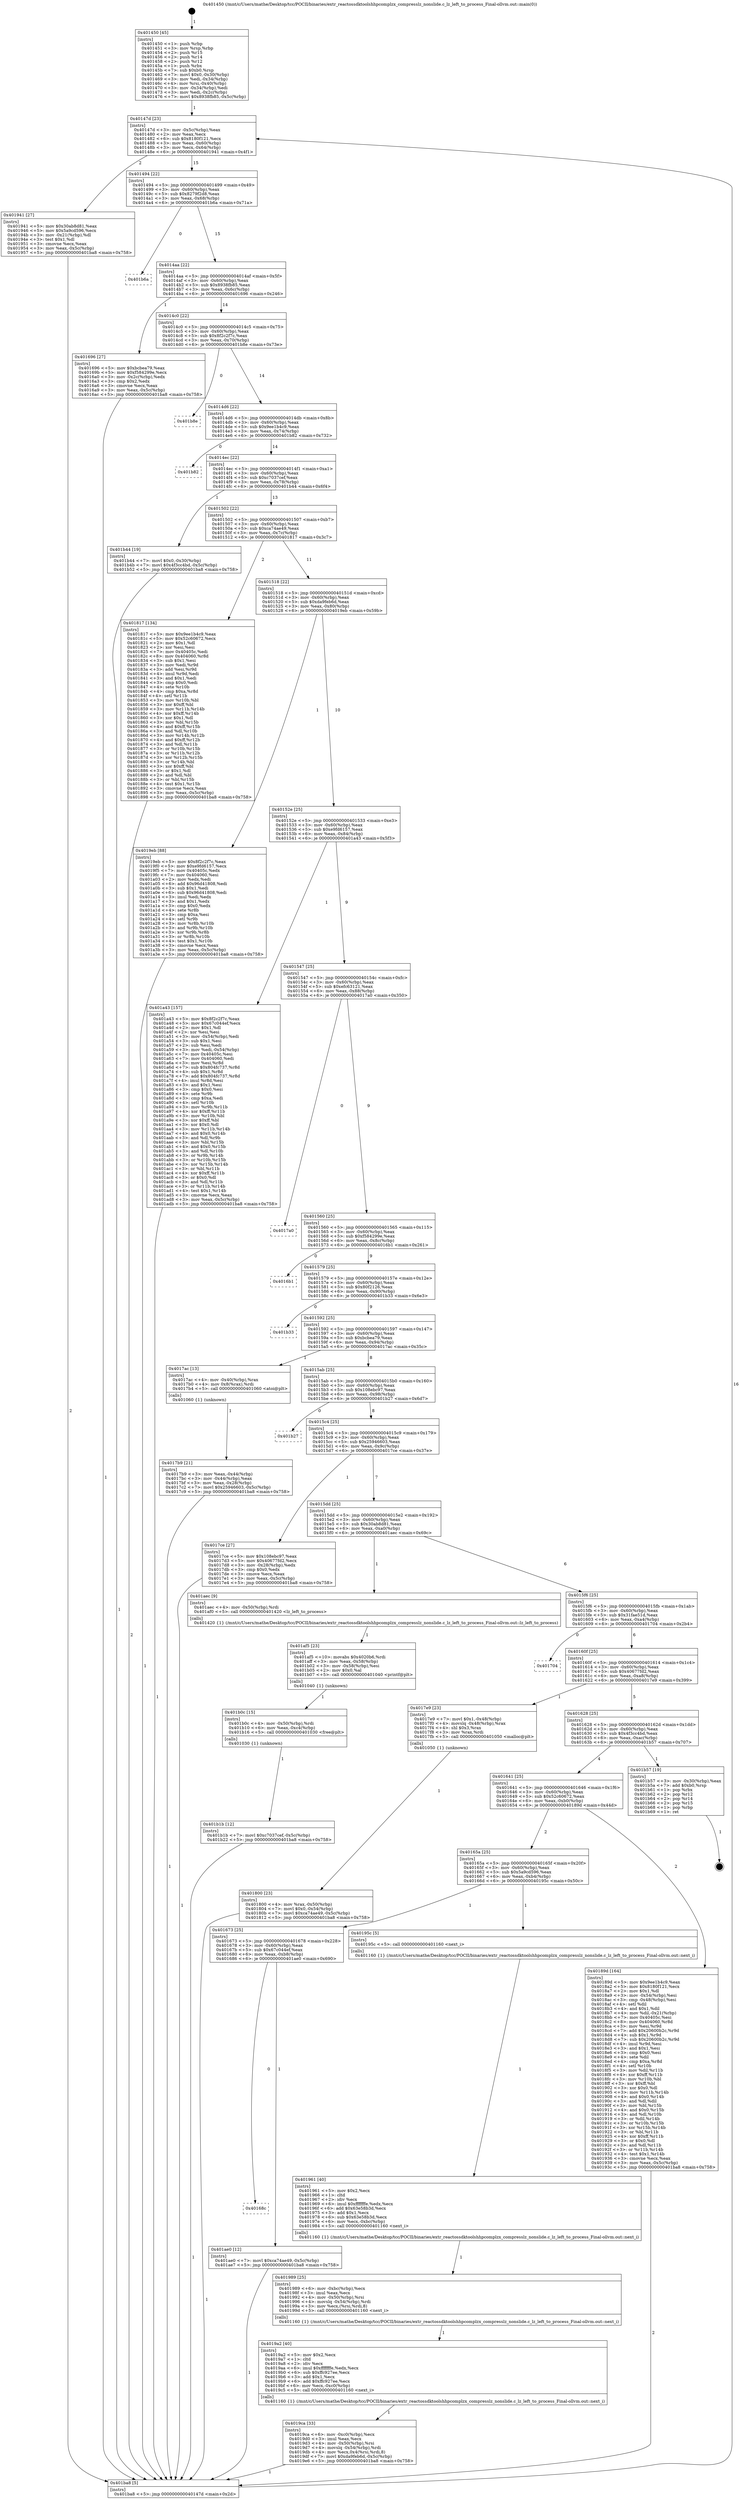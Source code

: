 digraph "0x401450" {
  label = "0x401450 (/mnt/c/Users/mathe/Desktop/tcc/POCII/binaries/extr_reactossdktoolshhpcomplzx_compresslz_nonslide.c_lz_left_to_process_Final-ollvm.out::main(0))"
  labelloc = "t"
  node[shape=record]

  Entry [label="",width=0.3,height=0.3,shape=circle,fillcolor=black,style=filled]
  "0x40147d" [label="{
     0x40147d [23]\l
     | [instrs]\l
     &nbsp;&nbsp;0x40147d \<+3\>: mov -0x5c(%rbp),%eax\l
     &nbsp;&nbsp;0x401480 \<+2\>: mov %eax,%ecx\l
     &nbsp;&nbsp;0x401482 \<+6\>: sub $0x8180f121,%ecx\l
     &nbsp;&nbsp;0x401488 \<+3\>: mov %eax,-0x60(%rbp)\l
     &nbsp;&nbsp;0x40148b \<+3\>: mov %ecx,-0x64(%rbp)\l
     &nbsp;&nbsp;0x40148e \<+6\>: je 0000000000401941 \<main+0x4f1\>\l
  }"]
  "0x401941" [label="{
     0x401941 [27]\l
     | [instrs]\l
     &nbsp;&nbsp;0x401941 \<+5\>: mov $0x30ab8d81,%eax\l
     &nbsp;&nbsp;0x401946 \<+5\>: mov $0x5a9cd596,%ecx\l
     &nbsp;&nbsp;0x40194b \<+3\>: mov -0x21(%rbp),%dl\l
     &nbsp;&nbsp;0x40194e \<+3\>: test $0x1,%dl\l
     &nbsp;&nbsp;0x401951 \<+3\>: cmovne %ecx,%eax\l
     &nbsp;&nbsp;0x401954 \<+3\>: mov %eax,-0x5c(%rbp)\l
     &nbsp;&nbsp;0x401957 \<+5\>: jmp 0000000000401ba8 \<main+0x758\>\l
  }"]
  "0x401494" [label="{
     0x401494 [22]\l
     | [instrs]\l
     &nbsp;&nbsp;0x401494 \<+5\>: jmp 0000000000401499 \<main+0x49\>\l
     &nbsp;&nbsp;0x401499 \<+3\>: mov -0x60(%rbp),%eax\l
     &nbsp;&nbsp;0x40149c \<+5\>: sub $0x8279f2d8,%eax\l
     &nbsp;&nbsp;0x4014a1 \<+3\>: mov %eax,-0x68(%rbp)\l
     &nbsp;&nbsp;0x4014a4 \<+6\>: je 0000000000401b6a \<main+0x71a\>\l
  }"]
  Exit [label="",width=0.3,height=0.3,shape=circle,fillcolor=black,style=filled,peripheries=2]
  "0x401b6a" [label="{
     0x401b6a\l
  }", style=dashed]
  "0x4014aa" [label="{
     0x4014aa [22]\l
     | [instrs]\l
     &nbsp;&nbsp;0x4014aa \<+5\>: jmp 00000000004014af \<main+0x5f\>\l
     &nbsp;&nbsp;0x4014af \<+3\>: mov -0x60(%rbp),%eax\l
     &nbsp;&nbsp;0x4014b2 \<+5\>: sub $0x8938fb85,%eax\l
     &nbsp;&nbsp;0x4014b7 \<+3\>: mov %eax,-0x6c(%rbp)\l
     &nbsp;&nbsp;0x4014ba \<+6\>: je 0000000000401696 \<main+0x246\>\l
  }"]
  "0x401b1b" [label="{
     0x401b1b [12]\l
     | [instrs]\l
     &nbsp;&nbsp;0x401b1b \<+7\>: movl $0xc7037cef,-0x5c(%rbp)\l
     &nbsp;&nbsp;0x401b22 \<+5\>: jmp 0000000000401ba8 \<main+0x758\>\l
  }"]
  "0x401696" [label="{
     0x401696 [27]\l
     | [instrs]\l
     &nbsp;&nbsp;0x401696 \<+5\>: mov $0xbcbea79,%eax\l
     &nbsp;&nbsp;0x40169b \<+5\>: mov $0xf584299e,%ecx\l
     &nbsp;&nbsp;0x4016a0 \<+3\>: mov -0x2c(%rbp),%edx\l
     &nbsp;&nbsp;0x4016a3 \<+3\>: cmp $0x2,%edx\l
     &nbsp;&nbsp;0x4016a6 \<+3\>: cmovne %ecx,%eax\l
     &nbsp;&nbsp;0x4016a9 \<+3\>: mov %eax,-0x5c(%rbp)\l
     &nbsp;&nbsp;0x4016ac \<+5\>: jmp 0000000000401ba8 \<main+0x758\>\l
  }"]
  "0x4014c0" [label="{
     0x4014c0 [22]\l
     | [instrs]\l
     &nbsp;&nbsp;0x4014c0 \<+5\>: jmp 00000000004014c5 \<main+0x75\>\l
     &nbsp;&nbsp;0x4014c5 \<+3\>: mov -0x60(%rbp),%eax\l
     &nbsp;&nbsp;0x4014c8 \<+5\>: sub $0x8f2c2f7c,%eax\l
     &nbsp;&nbsp;0x4014cd \<+3\>: mov %eax,-0x70(%rbp)\l
     &nbsp;&nbsp;0x4014d0 \<+6\>: je 0000000000401b8e \<main+0x73e\>\l
  }"]
  "0x401ba8" [label="{
     0x401ba8 [5]\l
     | [instrs]\l
     &nbsp;&nbsp;0x401ba8 \<+5\>: jmp 000000000040147d \<main+0x2d\>\l
  }"]
  "0x401450" [label="{
     0x401450 [45]\l
     | [instrs]\l
     &nbsp;&nbsp;0x401450 \<+1\>: push %rbp\l
     &nbsp;&nbsp;0x401451 \<+3\>: mov %rsp,%rbp\l
     &nbsp;&nbsp;0x401454 \<+2\>: push %r15\l
     &nbsp;&nbsp;0x401456 \<+2\>: push %r14\l
     &nbsp;&nbsp;0x401458 \<+2\>: push %r12\l
     &nbsp;&nbsp;0x40145a \<+1\>: push %rbx\l
     &nbsp;&nbsp;0x40145b \<+7\>: sub $0xb0,%rsp\l
     &nbsp;&nbsp;0x401462 \<+7\>: movl $0x0,-0x30(%rbp)\l
     &nbsp;&nbsp;0x401469 \<+3\>: mov %edi,-0x34(%rbp)\l
     &nbsp;&nbsp;0x40146c \<+4\>: mov %rsi,-0x40(%rbp)\l
     &nbsp;&nbsp;0x401470 \<+3\>: mov -0x34(%rbp),%edi\l
     &nbsp;&nbsp;0x401473 \<+3\>: mov %edi,-0x2c(%rbp)\l
     &nbsp;&nbsp;0x401476 \<+7\>: movl $0x8938fb85,-0x5c(%rbp)\l
  }"]
  "0x401b0c" [label="{
     0x401b0c [15]\l
     | [instrs]\l
     &nbsp;&nbsp;0x401b0c \<+4\>: mov -0x50(%rbp),%rdi\l
     &nbsp;&nbsp;0x401b10 \<+6\>: mov %eax,-0xc4(%rbp)\l
     &nbsp;&nbsp;0x401b16 \<+5\>: call 0000000000401030 \<free@plt\>\l
     | [calls]\l
     &nbsp;&nbsp;0x401030 \{1\} (unknown)\l
  }"]
  "0x401b8e" [label="{
     0x401b8e\l
  }", style=dashed]
  "0x4014d6" [label="{
     0x4014d6 [22]\l
     | [instrs]\l
     &nbsp;&nbsp;0x4014d6 \<+5\>: jmp 00000000004014db \<main+0x8b\>\l
     &nbsp;&nbsp;0x4014db \<+3\>: mov -0x60(%rbp),%eax\l
     &nbsp;&nbsp;0x4014de \<+5\>: sub $0x9ee1b4c9,%eax\l
     &nbsp;&nbsp;0x4014e3 \<+3\>: mov %eax,-0x74(%rbp)\l
     &nbsp;&nbsp;0x4014e6 \<+6\>: je 0000000000401b82 \<main+0x732\>\l
  }"]
  "0x401af5" [label="{
     0x401af5 [23]\l
     | [instrs]\l
     &nbsp;&nbsp;0x401af5 \<+10\>: movabs $0x4020b6,%rdi\l
     &nbsp;&nbsp;0x401aff \<+3\>: mov %eax,-0x58(%rbp)\l
     &nbsp;&nbsp;0x401b02 \<+3\>: mov -0x58(%rbp),%esi\l
     &nbsp;&nbsp;0x401b05 \<+2\>: mov $0x0,%al\l
     &nbsp;&nbsp;0x401b07 \<+5\>: call 0000000000401040 \<printf@plt\>\l
     | [calls]\l
     &nbsp;&nbsp;0x401040 \{1\} (unknown)\l
  }"]
  "0x401b82" [label="{
     0x401b82\l
  }", style=dashed]
  "0x4014ec" [label="{
     0x4014ec [22]\l
     | [instrs]\l
     &nbsp;&nbsp;0x4014ec \<+5\>: jmp 00000000004014f1 \<main+0xa1\>\l
     &nbsp;&nbsp;0x4014f1 \<+3\>: mov -0x60(%rbp),%eax\l
     &nbsp;&nbsp;0x4014f4 \<+5\>: sub $0xc7037cef,%eax\l
     &nbsp;&nbsp;0x4014f9 \<+3\>: mov %eax,-0x78(%rbp)\l
     &nbsp;&nbsp;0x4014fc \<+6\>: je 0000000000401b44 \<main+0x6f4\>\l
  }"]
  "0x40168c" [label="{
     0x40168c\l
  }", style=dashed]
  "0x401b44" [label="{
     0x401b44 [19]\l
     | [instrs]\l
     &nbsp;&nbsp;0x401b44 \<+7\>: movl $0x0,-0x30(%rbp)\l
     &nbsp;&nbsp;0x401b4b \<+7\>: movl $0x4f3cc4bd,-0x5c(%rbp)\l
     &nbsp;&nbsp;0x401b52 \<+5\>: jmp 0000000000401ba8 \<main+0x758\>\l
  }"]
  "0x401502" [label="{
     0x401502 [22]\l
     | [instrs]\l
     &nbsp;&nbsp;0x401502 \<+5\>: jmp 0000000000401507 \<main+0xb7\>\l
     &nbsp;&nbsp;0x401507 \<+3\>: mov -0x60(%rbp),%eax\l
     &nbsp;&nbsp;0x40150a \<+5\>: sub $0xca74ae49,%eax\l
     &nbsp;&nbsp;0x40150f \<+3\>: mov %eax,-0x7c(%rbp)\l
     &nbsp;&nbsp;0x401512 \<+6\>: je 0000000000401817 \<main+0x3c7\>\l
  }"]
  "0x401ae0" [label="{
     0x401ae0 [12]\l
     | [instrs]\l
     &nbsp;&nbsp;0x401ae0 \<+7\>: movl $0xca74ae49,-0x5c(%rbp)\l
     &nbsp;&nbsp;0x401ae7 \<+5\>: jmp 0000000000401ba8 \<main+0x758\>\l
  }"]
  "0x401817" [label="{
     0x401817 [134]\l
     | [instrs]\l
     &nbsp;&nbsp;0x401817 \<+5\>: mov $0x9ee1b4c9,%eax\l
     &nbsp;&nbsp;0x40181c \<+5\>: mov $0x52c60672,%ecx\l
     &nbsp;&nbsp;0x401821 \<+2\>: mov $0x1,%dl\l
     &nbsp;&nbsp;0x401823 \<+2\>: xor %esi,%esi\l
     &nbsp;&nbsp;0x401825 \<+7\>: mov 0x40405c,%edi\l
     &nbsp;&nbsp;0x40182c \<+8\>: mov 0x404060,%r8d\l
     &nbsp;&nbsp;0x401834 \<+3\>: sub $0x1,%esi\l
     &nbsp;&nbsp;0x401837 \<+3\>: mov %edi,%r9d\l
     &nbsp;&nbsp;0x40183a \<+3\>: add %esi,%r9d\l
     &nbsp;&nbsp;0x40183d \<+4\>: imul %r9d,%edi\l
     &nbsp;&nbsp;0x401841 \<+3\>: and $0x1,%edi\l
     &nbsp;&nbsp;0x401844 \<+3\>: cmp $0x0,%edi\l
     &nbsp;&nbsp;0x401847 \<+4\>: sete %r10b\l
     &nbsp;&nbsp;0x40184b \<+4\>: cmp $0xa,%r8d\l
     &nbsp;&nbsp;0x40184f \<+4\>: setl %r11b\l
     &nbsp;&nbsp;0x401853 \<+3\>: mov %r10b,%bl\l
     &nbsp;&nbsp;0x401856 \<+3\>: xor $0xff,%bl\l
     &nbsp;&nbsp;0x401859 \<+3\>: mov %r11b,%r14b\l
     &nbsp;&nbsp;0x40185c \<+4\>: xor $0xff,%r14b\l
     &nbsp;&nbsp;0x401860 \<+3\>: xor $0x1,%dl\l
     &nbsp;&nbsp;0x401863 \<+3\>: mov %bl,%r15b\l
     &nbsp;&nbsp;0x401866 \<+4\>: and $0xff,%r15b\l
     &nbsp;&nbsp;0x40186a \<+3\>: and %dl,%r10b\l
     &nbsp;&nbsp;0x40186d \<+3\>: mov %r14b,%r12b\l
     &nbsp;&nbsp;0x401870 \<+4\>: and $0xff,%r12b\l
     &nbsp;&nbsp;0x401874 \<+3\>: and %dl,%r11b\l
     &nbsp;&nbsp;0x401877 \<+3\>: or %r10b,%r15b\l
     &nbsp;&nbsp;0x40187a \<+3\>: or %r11b,%r12b\l
     &nbsp;&nbsp;0x40187d \<+3\>: xor %r12b,%r15b\l
     &nbsp;&nbsp;0x401880 \<+3\>: or %r14b,%bl\l
     &nbsp;&nbsp;0x401883 \<+3\>: xor $0xff,%bl\l
     &nbsp;&nbsp;0x401886 \<+3\>: or $0x1,%dl\l
     &nbsp;&nbsp;0x401889 \<+2\>: and %dl,%bl\l
     &nbsp;&nbsp;0x40188b \<+3\>: or %bl,%r15b\l
     &nbsp;&nbsp;0x40188e \<+4\>: test $0x1,%r15b\l
     &nbsp;&nbsp;0x401892 \<+3\>: cmovne %ecx,%eax\l
     &nbsp;&nbsp;0x401895 \<+3\>: mov %eax,-0x5c(%rbp)\l
     &nbsp;&nbsp;0x401898 \<+5\>: jmp 0000000000401ba8 \<main+0x758\>\l
  }"]
  "0x401518" [label="{
     0x401518 [22]\l
     | [instrs]\l
     &nbsp;&nbsp;0x401518 \<+5\>: jmp 000000000040151d \<main+0xcd\>\l
     &nbsp;&nbsp;0x40151d \<+3\>: mov -0x60(%rbp),%eax\l
     &nbsp;&nbsp;0x401520 \<+5\>: sub $0xda9feb6d,%eax\l
     &nbsp;&nbsp;0x401525 \<+3\>: mov %eax,-0x80(%rbp)\l
     &nbsp;&nbsp;0x401528 \<+6\>: je 00000000004019eb \<main+0x59b\>\l
  }"]
  "0x4019ca" [label="{
     0x4019ca [33]\l
     | [instrs]\l
     &nbsp;&nbsp;0x4019ca \<+6\>: mov -0xc0(%rbp),%ecx\l
     &nbsp;&nbsp;0x4019d0 \<+3\>: imul %eax,%ecx\l
     &nbsp;&nbsp;0x4019d3 \<+4\>: mov -0x50(%rbp),%rsi\l
     &nbsp;&nbsp;0x4019d7 \<+4\>: movslq -0x54(%rbp),%rdi\l
     &nbsp;&nbsp;0x4019db \<+4\>: mov %ecx,0x4(%rsi,%rdi,8)\l
     &nbsp;&nbsp;0x4019df \<+7\>: movl $0xda9feb6d,-0x5c(%rbp)\l
     &nbsp;&nbsp;0x4019e6 \<+5\>: jmp 0000000000401ba8 \<main+0x758\>\l
  }"]
  "0x4019eb" [label="{
     0x4019eb [88]\l
     | [instrs]\l
     &nbsp;&nbsp;0x4019eb \<+5\>: mov $0x8f2c2f7c,%eax\l
     &nbsp;&nbsp;0x4019f0 \<+5\>: mov $0xe9fd6157,%ecx\l
     &nbsp;&nbsp;0x4019f5 \<+7\>: mov 0x40405c,%edx\l
     &nbsp;&nbsp;0x4019fc \<+7\>: mov 0x404060,%esi\l
     &nbsp;&nbsp;0x401a03 \<+2\>: mov %edx,%edi\l
     &nbsp;&nbsp;0x401a05 \<+6\>: add $0x96d41808,%edi\l
     &nbsp;&nbsp;0x401a0b \<+3\>: sub $0x1,%edi\l
     &nbsp;&nbsp;0x401a0e \<+6\>: sub $0x96d41808,%edi\l
     &nbsp;&nbsp;0x401a14 \<+3\>: imul %edi,%edx\l
     &nbsp;&nbsp;0x401a17 \<+3\>: and $0x1,%edx\l
     &nbsp;&nbsp;0x401a1a \<+3\>: cmp $0x0,%edx\l
     &nbsp;&nbsp;0x401a1d \<+4\>: sete %r8b\l
     &nbsp;&nbsp;0x401a21 \<+3\>: cmp $0xa,%esi\l
     &nbsp;&nbsp;0x401a24 \<+4\>: setl %r9b\l
     &nbsp;&nbsp;0x401a28 \<+3\>: mov %r8b,%r10b\l
     &nbsp;&nbsp;0x401a2b \<+3\>: and %r9b,%r10b\l
     &nbsp;&nbsp;0x401a2e \<+3\>: xor %r9b,%r8b\l
     &nbsp;&nbsp;0x401a31 \<+3\>: or %r8b,%r10b\l
     &nbsp;&nbsp;0x401a34 \<+4\>: test $0x1,%r10b\l
     &nbsp;&nbsp;0x401a38 \<+3\>: cmovne %ecx,%eax\l
     &nbsp;&nbsp;0x401a3b \<+3\>: mov %eax,-0x5c(%rbp)\l
     &nbsp;&nbsp;0x401a3e \<+5\>: jmp 0000000000401ba8 \<main+0x758\>\l
  }"]
  "0x40152e" [label="{
     0x40152e [25]\l
     | [instrs]\l
     &nbsp;&nbsp;0x40152e \<+5\>: jmp 0000000000401533 \<main+0xe3\>\l
     &nbsp;&nbsp;0x401533 \<+3\>: mov -0x60(%rbp),%eax\l
     &nbsp;&nbsp;0x401536 \<+5\>: sub $0xe9fd6157,%eax\l
     &nbsp;&nbsp;0x40153b \<+6\>: mov %eax,-0x84(%rbp)\l
     &nbsp;&nbsp;0x401541 \<+6\>: je 0000000000401a43 \<main+0x5f3\>\l
  }"]
  "0x4019a2" [label="{
     0x4019a2 [40]\l
     | [instrs]\l
     &nbsp;&nbsp;0x4019a2 \<+5\>: mov $0x2,%ecx\l
     &nbsp;&nbsp;0x4019a7 \<+1\>: cltd\l
     &nbsp;&nbsp;0x4019a8 \<+2\>: idiv %ecx\l
     &nbsp;&nbsp;0x4019aa \<+6\>: imul $0xfffffffe,%edx,%ecx\l
     &nbsp;&nbsp;0x4019b0 \<+6\>: sub $0xffc927ee,%ecx\l
     &nbsp;&nbsp;0x4019b6 \<+3\>: add $0x1,%ecx\l
     &nbsp;&nbsp;0x4019b9 \<+6\>: add $0xffc927ee,%ecx\l
     &nbsp;&nbsp;0x4019bf \<+6\>: mov %ecx,-0xc0(%rbp)\l
     &nbsp;&nbsp;0x4019c5 \<+5\>: call 0000000000401160 \<next_i\>\l
     | [calls]\l
     &nbsp;&nbsp;0x401160 \{1\} (/mnt/c/Users/mathe/Desktop/tcc/POCII/binaries/extr_reactossdktoolshhpcomplzx_compresslz_nonslide.c_lz_left_to_process_Final-ollvm.out::next_i)\l
  }"]
  "0x401a43" [label="{
     0x401a43 [157]\l
     | [instrs]\l
     &nbsp;&nbsp;0x401a43 \<+5\>: mov $0x8f2c2f7c,%eax\l
     &nbsp;&nbsp;0x401a48 \<+5\>: mov $0x67c044ef,%ecx\l
     &nbsp;&nbsp;0x401a4d \<+2\>: mov $0x1,%dl\l
     &nbsp;&nbsp;0x401a4f \<+2\>: xor %esi,%esi\l
     &nbsp;&nbsp;0x401a51 \<+3\>: mov -0x54(%rbp),%edi\l
     &nbsp;&nbsp;0x401a54 \<+3\>: sub $0x1,%esi\l
     &nbsp;&nbsp;0x401a57 \<+2\>: sub %esi,%edi\l
     &nbsp;&nbsp;0x401a59 \<+3\>: mov %edi,-0x54(%rbp)\l
     &nbsp;&nbsp;0x401a5c \<+7\>: mov 0x40405c,%esi\l
     &nbsp;&nbsp;0x401a63 \<+7\>: mov 0x404060,%edi\l
     &nbsp;&nbsp;0x401a6a \<+3\>: mov %esi,%r8d\l
     &nbsp;&nbsp;0x401a6d \<+7\>: sub $0x804fc737,%r8d\l
     &nbsp;&nbsp;0x401a74 \<+4\>: sub $0x1,%r8d\l
     &nbsp;&nbsp;0x401a78 \<+7\>: add $0x804fc737,%r8d\l
     &nbsp;&nbsp;0x401a7f \<+4\>: imul %r8d,%esi\l
     &nbsp;&nbsp;0x401a83 \<+3\>: and $0x1,%esi\l
     &nbsp;&nbsp;0x401a86 \<+3\>: cmp $0x0,%esi\l
     &nbsp;&nbsp;0x401a89 \<+4\>: sete %r9b\l
     &nbsp;&nbsp;0x401a8d \<+3\>: cmp $0xa,%edi\l
     &nbsp;&nbsp;0x401a90 \<+4\>: setl %r10b\l
     &nbsp;&nbsp;0x401a94 \<+3\>: mov %r9b,%r11b\l
     &nbsp;&nbsp;0x401a97 \<+4\>: xor $0xff,%r11b\l
     &nbsp;&nbsp;0x401a9b \<+3\>: mov %r10b,%bl\l
     &nbsp;&nbsp;0x401a9e \<+3\>: xor $0xff,%bl\l
     &nbsp;&nbsp;0x401aa1 \<+3\>: xor $0x0,%dl\l
     &nbsp;&nbsp;0x401aa4 \<+3\>: mov %r11b,%r14b\l
     &nbsp;&nbsp;0x401aa7 \<+4\>: and $0x0,%r14b\l
     &nbsp;&nbsp;0x401aab \<+3\>: and %dl,%r9b\l
     &nbsp;&nbsp;0x401aae \<+3\>: mov %bl,%r15b\l
     &nbsp;&nbsp;0x401ab1 \<+4\>: and $0x0,%r15b\l
     &nbsp;&nbsp;0x401ab5 \<+3\>: and %dl,%r10b\l
     &nbsp;&nbsp;0x401ab8 \<+3\>: or %r9b,%r14b\l
     &nbsp;&nbsp;0x401abb \<+3\>: or %r10b,%r15b\l
     &nbsp;&nbsp;0x401abe \<+3\>: xor %r15b,%r14b\l
     &nbsp;&nbsp;0x401ac1 \<+3\>: or %bl,%r11b\l
     &nbsp;&nbsp;0x401ac4 \<+4\>: xor $0xff,%r11b\l
     &nbsp;&nbsp;0x401ac8 \<+3\>: or $0x0,%dl\l
     &nbsp;&nbsp;0x401acb \<+3\>: and %dl,%r11b\l
     &nbsp;&nbsp;0x401ace \<+3\>: or %r11b,%r14b\l
     &nbsp;&nbsp;0x401ad1 \<+4\>: test $0x1,%r14b\l
     &nbsp;&nbsp;0x401ad5 \<+3\>: cmovne %ecx,%eax\l
     &nbsp;&nbsp;0x401ad8 \<+3\>: mov %eax,-0x5c(%rbp)\l
     &nbsp;&nbsp;0x401adb \<+5\>: jmp 0000000000401ba8 \<main+0x758\>\l
  }"]
  "0x401547" [label="{
     0x401547 [25]\l
     | [instrs]\l
     &nbsp;&nbsp;0x401547 \<+5\>: jmp 000000000040154c \<main+0xfc\>\l
     &nbsp;&nbsp;0x40154c \<+3\>: mov -0x60(%rbp),%eax\l
     &nbsp;&nbsp;0x40154f \<+5\>: sub $0xefc63121,%eax\l
     &nbsp;&nbsp;0x401554 \<+6\>: mov %eax,-0x88(%rbp)\l
     &nbsp;&nbsp;0x40155a \<+6\>: je 00000000004017a0 \<main+0x350\>\l
  }"]
  "0x401989" [label="{
     0x401989 [25]\l
     | [instrs]\l
     &nbsp;&nbsp;0x401989 \<+6\>: mov -0xbc(%rbp),%ecx\l
     &nbsp;&nbsp;0x40198f \<+3\>: imul %eax,%ecx\l
     &nbsp;&nbsp;0x401992 \<+4\>: mov -0x50(%rbp),%rsi\l
     &nbsp;&nbsp;0x401996 \<+4\>: movslq -0x54(%rbp),%rdi\l
     &nbsp;&nbsp;0x40199a \<+3\>: mov %ecx,(%rsi,%rdi,8)\l
     &nbsp;&nbsp;0x40199d \<+5\>: call 0000000000401160 \<next_i\>\l
     | [calls]\l
     &nbsp;&nbsp;0x401160 \{1\} (/mnt/c/Users/mathe/Desktop/tcc/POCII/binaries/extr_reactossdktoolshhpcomplzx_compresslz_nonslide.c_lz_left_to_process_Final-ollvm.out::next_i)\l
  }"]
  "0x4017a0" [label="{
     0x4017a0\l
  }", style=dashed]
  "0x401560" [label="{
     0x401560 [25]\l
     | [instrs]\l
     &nbsp;&nbsp;0x401560 \<+5\>: jmp 0000000000401565 \<main+0x115\>\l
     &nbsp;&nbsp;0x401565 \<+3\>: mov -0x60(%rbp),%eax\l
     &nbsp;&nbsp;0x401568 \<+5\>: sub $0xf584299e,%eax\l
     &nbsp;&nbsp;0x40156d \<+6\>: mov %eax,-0x8c(%rbp)\l
     &nbsp;&nbsp;0x401573 \<+6\>: je 00000000004016b1 \<main+0x261\>\l
  }"]
  "0x401961" [label="{
     0x401961 [40]\l
     | [instrs]\l
     &nbsp;&nbsp;0x401961 \<+5\>: mov $0x2,%ecx\l
     &nbsp;&nbsp;0x401966 \<+1\>: cltd\l
     &nbsp;&nbsp;0x401967 \<+2\>: idiv %ecx\l
     &nbsp;&nbsp;0x401969 \<+6\>: imul $0xfffffffe,%edx,%ecx\l
     &nbsp;&nbsp;0x40196f \<+6\>: add $0x63e58b3d,%ecx\l
     &nbsp;&nbsp;0x401975 \<+3\>: add $0x1,%ecx\l
     &nbsp;&nbsp;0x401978 \<+6\>: sub $0x63e58b3d,%ecx\l
     &nbsp;&nbsp;0x40197e \<+6\>: mov %ecx,-0xbc(%rbp)\l
     &nbsp;&nbsp;0x401984 \<+5\>: call 0000000000401160 \<next_i\>\l
     | [calls]\l
     &nbsp;&nbsp;0x401160 \{1\} (/mnt/c/Users/mathe/Desktop/tcc/POCII/binaries/extr_reactossdktoolshhpcomplzx_compresslz_nonslide.c_lz_left_to_process_Final-ollvm.out::next_i)\l
  }"]
  "0x4016b1" [label="{
     0x4016b1\l
  }", style=dashed]
  "0x401579" [label="{
     0x401579 [25]\l
     | [instrs]\l
     &nbsp;&nbsp;0x401579 \<+5\>: jmp 000000000040157e \<main+0x12e\>\l
     &nbsp;&nbsp;0x40157e \<+3\>: mov -0x60(%rbp),%eax\l
     &nbsp;&nbsp;0x401581 \<+5\>: sub $0x80f2126,%eax\l
     &nbsp;&nbsp;0x401586 \<+6\>: mov %eax,-0x90(%rbp)\l
     &nbsp;&nbsp;0x40158c \<+6\>: je 0000000000401b33 \<main+0x6e3\>\l
  }"]
  "0x401673" [label="{
     0x401673 [25]\l
     | [instrs]\l
     &nbsp;&nbsp;0x401673 \<+5\>: jmp 0000000000401678 \<main+0x228\>\l
     &nbsp;&nbsp;0x401678 \<+3\>: mov -0x60(%rbp),%eax\l
     &nbsp;&nbsp;0x40167b \<+5\>: sub $0x67c044ef,%eax\l
     &nbsp;&nbsp;0x401680 \<+6\>: mov %eax,-0xb8(%rbp)\l
     &nbsp;&nbsp;0x401686 \<+6\>: je 0000000000401ae0 \<main+0x690\>\l
  }"]
  "0x401b33" [label="{
     0x401b33\l
  }", style=dashed]
  "0x401592" [label="{
     0x401592 [25]\l
     | [instrs]\l
     &nbsp;&nbsp;0x401592 \<+5\>: jmp 0000000000401597 \<main+0x147\>\l
     &nbsp;&nbsp;0x401597 \<+3\>: mov -0x60(%rbp),%eax\l
     &nbsp;&nbsp;0x40159a \<+5\>: sub $0xbcbea79,%eax\l
     &nbsp;&nbsp;0x40159f \<+6\>: mov %eax,-0x94(%rbp)\l
     &nbsp;&nbsp;0x4015a5 \<+6\>: je 00000000004017ac \<main+0x35c\>\l
  }"]
  "0x40195c" [label="{
     0x40195c [5]\l
     | [instrs]\l
     &nbsp;&nbsp;0x40195c \<+5\>: call 0000000000401160 \<next_i\>\l
     | [calls]\l
     &nbsp;&nbsp;0x401160 \{1\} (/mnt/c/Users/mathe/Desktop/tcc/POCII/binaries/extr_reactossdktoolshhpcomplzx_compresslz_nonslide.c_lz_left_to_process_Final-ollvm.out::next_i)\l
  }"]
  "0x4017ac" [label="{
     0x4017ac [13]\l
     | [instrs]\l
     &nbsp;&nbsp;0x4017ac \<+4\>: mov -0x40(%rbp),%rax\l
     &nbsp;&nbsp;0x4017b0 \<+4\>: mov 0x8(%rax),%rdi\l
     &nbsp;&nbsp;0x4017b4 \<+5\>: call 0000000000401060 \<atoi@plt\>\l
     | [calls]\l
     &nbsp;&nbsp;0x401060 \{1\} (unknown)\l
  }"]
  "0x4015ab" [label="{
     0x4015ab [25]\l
     | [instrs]\l
     &nbsp;&nbsp;0x4015ab \<+5\>: jmp 00000000004015b0 \<main+0x160\>\l
     &nbsp;&nbsp;0x4015b0 \<+3\>: mov -0x60(%rbp),%eax\l
     &nbsp;&nbsp;0x4015b3 \<+5\>: sub $0x108ebc97,%eax\l
     &nbsp;&nbsp;0x4015b8 \<+6\>: mov %eax,-0x98(%rbp)\l
     &nbsp;&nbsp;0x4015be \<+6\>: je 0000000000401b27 \<main+0x6d7\>\l
  }"]
  "0x4017b9" [label="{
     0x4017b9 [21]\l
     | [instrs]\l
     &nbsp;&nbsp;0x4017b9 \<+3\>: mov %eax,-0x44(%rbp)\l
     &nbsp;&nbsp;0x4017bc \<+3\>: mov -0x44(%rbp),%eax\l
     &nbsp;&nbsp;0x4017bf \<+3\>: mov %eax,-0x28(%rbp)\l
     &nbsp;&nbsp;0x4017c2 \<+7\>: movl $0x25946603,-0x5c(%rbp)\l
     &nbsp;&nbsp;0x4017c9 \<+5\>: jmp 0000000000401ba8 \<main+0x758\>\l
  }"]
  "0x40165a" [label="{
     0x40165a [25]\l
     | [instrs]\l
     &nbsp;&nbsp;0x40165a \<+5\>: jmp 000000000040165f \<main+0x20f\>\l
     &nbsp;&nbsp;0x40165f \<+3\>: mov -0x60(%rbp),%eax\l
     &nbsp;&nbsp;0x401662 \<+5\>: sub $0x5a9cd596,%eax\l
     &nbsp;&nbsp;0x401667 \<+6\>: mov %eax,-0xb4(%rbp)\l
     &nbsp;&nbsp;0x40166d \<+6\>: je 000000000040195c \<main+0x50c\>\l
  }"]
  "0x401b27" [label="{
     0x401b27\l
  }", style=dashed]
  "0x4015c4" [label="{
     0x4015c4 [25]\l
     | [instrs]\l
     &nbsp;&nbsp;0x4015c4 \<+5\>: jmp 00000000004015c9 \<main+0x179\>\l
     &nbsp;&nbsp;0x4015c9 \<+3\>: mov -0x60(%rbp),%eax\l
     &nbsp;&nbsp;0x4015cc \<+5\>: sub $0x25946603,%eax\l
     &nbsp;&nbsp;0x4015d1 \<+6\>: mov %eax,-0x9c(%rbp)\l
     &nbsp;&nbsp;0x4015d7 \<+6\>: je 00000000004017ce \<main+0x37e\>\l
  }"]
  "0x40189d" [label="{
     0x40189d [164]\l
     | [instrs]\l
     &nbsp;&nbsp;0x40189d \<+5\>: mov $0x9ee1b4c9,%eax\l
     &nbsp;&nbsp;0x4018a2 \<+5\>: mov $0x8180f121,%ecx\l
     &nbsp;&nbsp;0x4018a7 \<+2\>: mov $0x1,%dl\l
     &nbsp;&nbsp;0x4018a9 \<+3\>: mov -0x54(%rbp),%esi\l
     &nbsp;&nbsp;0x4018ac \<+3\>: cmp -0x48(%rbp),%esi\l
     &nbsp;&nbsp;0x4018af \<+4\>: setl %dil\l
     &nbsp;&nbsp;0x4018b3 \<+4\>: and $0x1,%dil\l
     &nbsp;&nbsp;0x4018b7 \<+4\>: mov %dil,-0x21(%rbp)\l
     &nbsp;&nbsp;0x4018bb \<+7\>: mov 0x40405c,%esi\l
     &nbsp;&nbsp;0x4018c2 \<+8\>: mov 0x404060,%r8d\l
     &nbsp;&nbsp;0x4018ca \<+3\>: mov %esi,%r9d\l
     &nbsp;&nbsp;0x4018cd \<+7\>: add $0x20600b2c,%r9d\l
     &nbsp;&nbsp;0x4018d4 \<+4\>: sub $0x1,%r9d\l
     &nbsp;&nbsp;0x4018d8 \<+7\>: sub $0x20600b2c,%r9d\l
     &nbsp;&nbsp;0x4018df \<+4\>: imul %r9d,%esi\l
     &nbsp;&nbsp;0x4018e3 \<+3\>: and $0x1,%esi\l
     &nbsp;&nbsp;0x4018e6 \<+3\>: cmp $0x0,%esi\l
     &nbsp;&nbsp;0x4018e9 \<+4\>: sete %dil\l
     &nbsp;&nbsp;0x4018ed \<+4\>: cmp $0xa,%r8d\l
     &nbsp;&nbsp;0x4018f1 \<+4\>: setl %r10b\l
     &nbsp;&nbsp;0x4018f5 \<+3\>: mov %dil,%r11b\l
     &nbsp;&nbsp;0x4018f8 \<+4\>: xor $0xff,%r11b\l
     &nbsp;&nbsp;0x4018fc \<+3\>: mov %r10b,%bl\l
     &nbsp;&nbsp;0x4018ff \<+3\>: xor $0xff,%bl\l
     &nbsp;&nbsp;0x401902 \<+3\>: xor $0x0,%dl\l
     &nbsp;&nbsp;0x401905 \<+3\>: mov %r11b,%r14b\l
     &nbsp;&nbsp;0x401908 \<+4\>: and $0x0,%r14b\l
     &nbsp;&nbsp;0x40190c \<+3\>: and %dl,%dil\l
     &nbsp;&nbsp;0x40190f \<+3\>: mov %bl,%r15b\l
     &nbsp;&nbsp;0x401912 \<+4\>: and $0x0,%r15b\l
     &nbsp;&nbsp;0x401916 \<+3\>: and %dl,%r10b\l
     &nbsp;&nbsp;0x401919 \<+3\>: or %dil,%r14b\l
     &nbsp;&nbsp;0x40191c \<+3\>: or %r10b,%r15b\l
     &nbsp;&nbsp;0x40191f \<+3\>: xor %r15b,%r14b\l
     &nbsp;&nbsp;0x401922 \<+3\>: or %bl,%r11b\l
     &nbsp;&nbsp;0x401925 \<+4\>: xor $0xff,%r11b\l
     &nbsp;&nbsp;0x401929 \<+3\>: or $0x0,%dl\l
     &nbsp;&nbsp;0x40192c \<+3\>: and %dl,%r11b\l
     &nbsp;&nbsp;0x40192f \<+3\>: or %r11b,%r14b\l
     &nbsp;&nbsp;0x401932 \<+4\>: test $0x1,%r14b\l
     &nbsp;&nbsp;0x401936 \<+3\>: cmovne %ecx,%eax\l
     &nbsp;&nbsp;0x401939 \<+3\>: mov %eax,-0x5c(%rbp)\l
     &nbsp;&nbsp;0x40193c \<+5\>: jmp 0000000000401ba8 \<main+0x758\>\l
  }"]
  "0x4017ce" [label="{
     0x4017ce [27]\l
     | [instrs]\l
     &nbsp;&nbsp;0x4017ce \<+5\>: mov $0x108ebc97,%eax\l
     &nbsp;&nbsp;0x4017d3 \<+5\>: mov $0x40677fd2,%ecx\l
     &nbsp;&nbsp;0x4017d8 \<+3\>: mov -0x28(%rbp),%edx\l
     &nbsp;&nbsp;0x4017db \<+3\>: cmp $0x0,%edx\l
     &nbsp;&nbsp;0x4017de \<+3\>: cmove %ecx,%eax\l
     &nbsp;&nbsp;0x4017e1 \<+3\>: mov %eax,-0x5c(%rbp)\l
     &nbsp;&nbsp;0x4017e4 \<+5\>: jmp 0000000000401ba8 \<main+0x758\>\l
  }"]
  "0x4015dd" [label="{
     0x4015dd [25]\l
     | [instrs]\l
     &nbsp;&nbsp;0x4015dd \<+5\>: jmp 00000000004015e2 \<main+0x192\>\l
     &nbsp;&nbsp;0x4015e2 \<+3\>: mov -0x60(%rbp),%eax\l
     &nbsp;&nbsp;0x4015e5 \<+5\>: sub $0x30ab8d81,%eax\l
     &nbsp;&nbsp;0x4015ea \<+6\>: mov %eax,-0xa0(%rbp)\l
     &nbsp;&nbsp;0x4015f0 \<+6\>: je 0000000000401aec \<main+0x69c\>\l
  }"]
  "0x401641" [label="{
     0x401641 [25]\l
     | [instrs]\l
     &nbsp;&nbsp;0x401641 \<+5\>: jmp 0000000000401646 \<main+0x1f6\>\l
     &nbsp;&nbsp;0x401646 \<+3\>: mov -0x60(%rbp),%eax\l
     &nbsp;&nbsp;0x401649 \<+5\>: sub $0x52c60672,%eax\l
     &nbsp;&nbsp;0x40164e \<+6\>: mov %eax,-0xb0(%rbp)\l
     &nbsp;&nbsp;0x401654 \<+6\>: je 000000000040189d \<main+0x44d\>\l
  }"]
  "0x401aec" [label="{
     0x401aec [9]\l
     | [instrs]\l
     &nbsp;&nbsp;0x401aec \<+4\>: mov -0x50(%rbp),%rdi\l
     &nbsp;&nbsp;0x401af0 \<+5\>: call 0000000000401420 \<lz_left_to_process\>\l
     | [calls]\l
     &nbsp;&nbsp;0x401420 \{1\} (/mnt/c/Users/mathe/Desktop/tcc/POCII/binaries/extr_reactossdktoolshhpcomplzx_compresslz_nonslide.c_lz_left_to_process_Final-ollvm.out::lz_left_to_process)\l
  }"]
  "0x4015f6" [label="{
     0x4015f6 [25]\l
     | [instrs]\l
     &nbsp;&nbsp;0x4015f6 \<+5\>: jmp 00000000004015fb \<main+0x1ab\>\l
     &nbsp;&nbsp;0x4015fb \<+3\>: mov -0x60(%rbp),%eax\l
     &nbsp;&nbsp;0x4015fe \<+5\>: sub $0x31fae51d,%eax\l
     &nbsp;&nbsp;0x401603 \<+6\>: mov %eax,-0xa4(%rbp)\l
     &nbsp;&nbsp;0x401609 \<+6\>: je 0000000000401704 \<main+0x2b4\>\l
  }"]
  "0x401b57" [label="{
     0x401b57 [19]\l
     | [instrs]\l
     &nbsp;&nbsp;0x401b57 \<+3\>: mov -0x30(%rbp),%eax\l
     &nbsp;&nbsp;0x401b5a \<+7\>: add $0xb0,%rsp\l
     &nbsp;&nbsp;0x401b61 \<+1\>: pop %rbx\l
     &nbsp;&nbsp;0x401b62 \<+2\>: pop %r12\l
     &nbsp;&nbsp;0x401b64 \<+2\>: pop %r14\l
     &nbsp;&nbsp;0x401b66 \<+2\>: pop %r15\l
     &nbsp;&nbsp;0x401b68 \<+1\>: pop %rbp\l
     &nbsp;&nbsp;0x401b69 \<+1\>: ret\l
  }"]
  "0x401704" [label="{
     0x401704\l
  }", style=dashed]
  "0x40160f" [label="{
     0x40160f [25]\l
     | [instrs]\l
     &nbsp;&nbsp;0x40160f \<+5\>: jmp 0000000000401614 \<main+0x1c4\>\l
     &nbsp;&nbsp;0x401614 \<+3\>: mov -0x60(%rbp),%eax\l
     &nbsp;&nbsp;0x401617 \<+5\>: sub $0x40677fd2,%eax\l
     &nbsp;&nbsp;0x40161c \<+6\>: mov %eax,-0xa8(%rbp)\l
     &nbsp;&nbsp;0x401622 \<+6\>: je 00000000004017e9 \<main+0x399\>\l
  }"]
  "0x401800" [label="{
     0x401800 [23]\l
     | [instrs]\l
     &nbsp;&nbsp;0x401800 \<+4\>: mov %rax,-0x50(%rbp)\l
     &nbsp;&nbsp;0x401804 \<+7\>: movl $0x0,-0x54(%rbp)\l
     &nbsp;&nbsp;0x40180b \<+7\>: movl $0xca74ae49,-0x5c(%rbp)\l
     &nbsp;&nbsp;0x401812 \<+5\>: jmp 0000000000401ba8 \<main+0x758\>\l
  }"]
  "0x4017e9" [label="{
     0x4017e9 [23]\l
     | [instrs]\l
     &nbsp;&nbsp;0x4017e9 \<+7\>: movl $0x1,-0x48(%rbp)\l
     &nbsp;&nbsp;0x4017f0 \<+4\>: movslq -0x48(%rbp),%rax\l
     &nbsp;&nbsp;0x4017f4 \<+4\>: shl $0x3,%rax\l
     &nbsp;&nbsp;0x4017f8 \<+3\>: mov %rax,%rdi\l
     &nbsp;&nbsp;0x4017fb \<+5\>: call 0000000000401050 \<malloc@plt\>\l
     | [calls]\l
     &nbsp;&nbsp;0x401050 \{1\} (unknown)\l
  }"]
  "0x401628" [label="{
     0x401628 [25]\l
     | [instrs]\l
     &nbsp;&nbsp;0x401628 \<+5\>: jmp 000000000040162d \<main+0x1dd\>\l
     &nbsp;&nbsp;0x40162d \<+3\>: mov -0x60(%rbp),%eax\l
     &nbsp;&nbsp;0x401630 \<+5\>: sub $0x4f3cc4bd,%eax\l
     &nbsp;&nbsp;0x401635 \<+6\>: mov %eax,-0xac(%rbp)\l
     &nbsp;&nbsp;0x40163b \<+6\>: je 0000000000401b57 \<main+0x707\>\l
  }"]
  Entry -> "0x401450" [label=" 1"]
  "0x40147d" -> "0x401941" [label=" 2"]
  "0x40147d" -> "0x401494" [label=" 15"]
  "0x401b57" -> Exit [label=" 1"]
  "0x401494" -> "0x401b6a" [label=" 0"]
  "0x401494" -> "0x4014aa" [label=" 15"]
  "0x401b44" -> "0x401ba8" [label=" 1"]
  "0x4014aa" -> "0x401696" [label=" 1"]
  "0x4014aa" -> "0x4014c0" [label=" 14"]
  "0x401696" -> "0x401ba8" [label=" 1"]
  "0x401450" -> "0x40147d" [label=" 1"]
  "0x401ba8" -> "0x40147d" [label=" 16"]
  "0x401b1b" -> "0x401ba8" [label=" 1"]
  "0x4014c0" -> "0x401b8e" [label=" 0"]
  "0x4014c0" -> "0x4014d6" [label=" 14"]
  "0x401b0c" -> "0x401b1b" [label=" 1"]
  "0x4014d6" -> "0x401b82" [label=" 0"]
  "0x4014d6" -> "0x4014ec" [label=" 14"]
  "0x401af5" -> "0x401b0c" [label=" 1"]
  "0x4014ec" -> "0x401b44" [label=" 1"]
  "0x4014ec" -> "0x401502" [label=" 13"]
  "0x401aec" -> "0x401af5" [label=" 1"]
  "0x401502" -> "0x401817" [label=" 2"]
  "0x401502" -> "0x401518" [label=" 11"]
  "0x401ae0" -> "0x401ba8" [label=" 1"]
  "0x401518" -> "0x4019eb" [label=" 1"]
  "0x401518" -> "0x40152e" [label=" 10"]
  "0x401673" -> "0x401ae0" [label=" 1"]
  "0x40152e" -> "0x401a43" [label=" 1"]
  "0x40152e" -> "0x401547" [label=" 9"]
  "0x401673" -> "0x40168c" [label=" 0"]
  "0x401547" -> "0x4017a0" [label=" 0"]
  "0x401547" -> "0x401560" [label=" 9"]
  "0x401a43" -> "0x401ba8" [label=" 1"]
  "0x401560" -> "0x4016b1" [label=" 0"]
  "0x401560" -> "0x401579" [label=" 9"]
  "0x4019eb" -> "0x401ba8" [label=" 1"]
  "0x401579" -> "0x401b33" [label=" 0"]
  "0x401579" -> "0x401592" [label=" 9"]
  "0x4019ca" -> "0x401ba8" [label=" 1"]
  "0x401592" -> "0x4017ac" [label=" 1"]
  "0x401592" -> "0x4015ab" [label=" 8"]
  "0x4017ac" -> "0x4017b9" [label=" 1"]
  "0x4017b9" -> "0x401ba8" [label=" 1"]
  "0x4019a2" -> "0x4019ca" [label=" 1"]
  "0x4015ab" -> "0x401b27" [label=" 0"]
  "0x4015ab" -> "0x4015c4" [label=" 8"]
  "0x401961" -> "0x401989" [label=" 1"]
  "0x4015c4" -> "0x4017ce" [label=" 1"]
  "0x4015c4" -> "0x4015dd" [label=" 7"]
  "0x4017ce" -> "0x401ba8" [label=" 1"]
  "0x40195c" -> "0x401961" [label=" 1"]
  "0x4015dd" -> "0x401aec" [label=" 1"]
  "0x4015dd" -> "0x4015f6" [label=" 6"]
  "0x40165a" -> "0x40195c" [label=" 1"]
  "0x4015f6" -> "0x401704" [label=" 0"]
  "0x4015f6" -> "0x40160f" [label=" 6"]
  "0x401989" -> "0x4019a2" [label=" 1"]
  "0x40160f" -> "0x4017e9" [label=" 1"]
  "0x40160f" -> "0x401628" [label=" 5"]
  "0x4017e9" -> "0x401800" [label=" 1"]
  "0x401800" -> "0x401ba8" [label=" 1"]
  "0x401817" -> "0x401ba8" [label=" 2"]
  "0x401941" -> "0x401ba8" [label=" 2"]
  "0x401628" -> "0x401b57" [label=" 1"]
  "0x401628" -> "0x401641" [label=" 4"]
  "0x40165a" -> "0x401673" [label=" 1"]
  "0x401641" -> "0x40189d" [label=" 2"]
  "0x401641" -> "0x40165a" [label=" 2"]
  "0x40189d" -> "0x401ba8" [label=" 2"]
}
